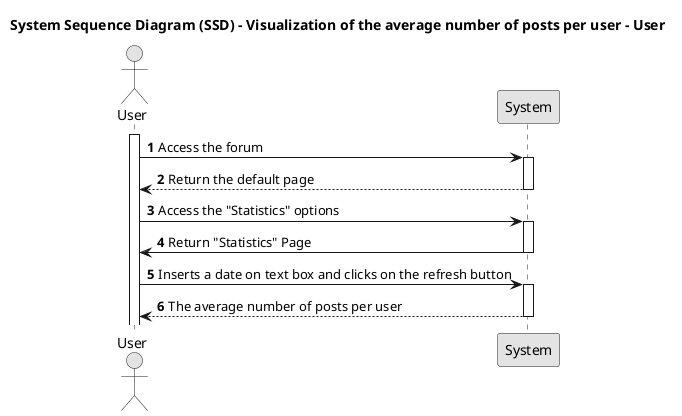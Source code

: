 @startuml US015
skinparam monochrome true
skinparam packageStyle rectangle
skinparam shadowing false

title System Sequence Diagram (SSD) - Visualization of the average number of posts per user - User

autonumber

actor "User" as User
participant "System" as System

activate User
    User -> System: Access the forum
   
    activate System
        System --> User : Return the default page 
    deactivate System

    User -> System : Access the "Statistics" options

    activate System
    System -> User: Return "Statistics" Page
    deactivate System

    User -> System :Inserts a date on text box and clicks on the refresh button

    activate System
    System --> User : The average number of posts per user  
    deactivate System
    
@enduml